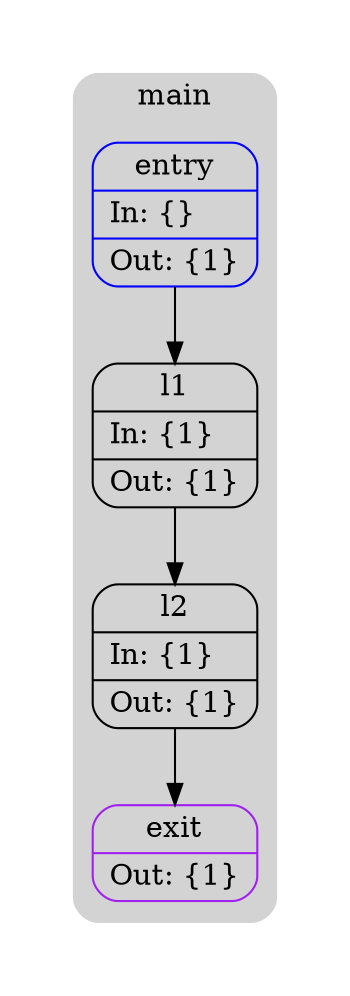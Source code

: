 digraph G {
  compound=true
  subgraph cluster_ {
    peripheries=0
    subgraph cluster_0_wrapper {
      peripheries=0
      margin=15
      subgraph cluster_0 {
        label="main"
        color=darkgray
        style=rounded
        bgcolor=lightgray
        margin=10
        cluster_0_0[label="{entry|In: \{\}\l|Out: \{1\}\l}",shape=Mrecord,color=blue]
        cluster_0_1[label="{l1|In: \{1\}\l|Out: \{1\}\l}",shape=Mrecord,color=black]
        cluster_0_2[label="{l2|In: \{1\}\l|Out: \{1\}\l}",shape=Mrecord,color=black]
        cluster_0_exit[label="{exit|Out: \{1\}\l}",shape=Mrecord,color=purple]
        cluster_0_0 -> cluster_0_1
        cluster_0_1 -> cluster_0_2
        cluster_0_2 -> cluster_0_exit [color=black]
      }
    }
  }
}
